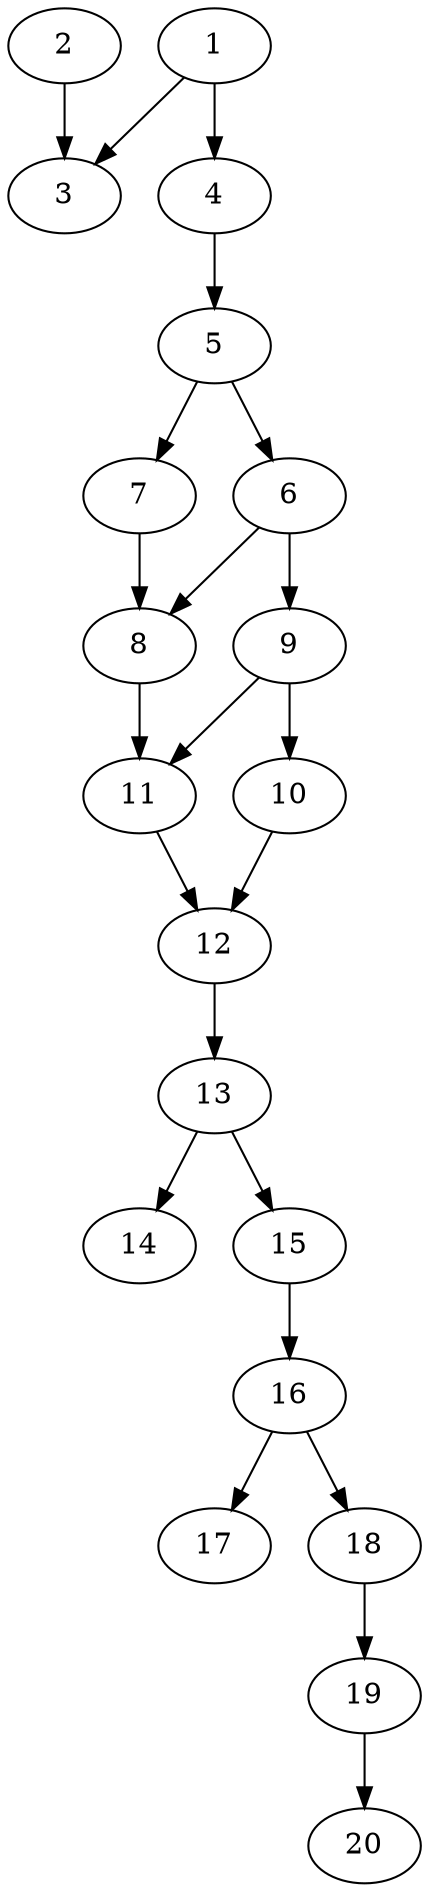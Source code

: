 // DAG automatically generated by daggen at Thu Oct  3 13:58:42 2019
// ./daggen --dot -n 20 --ccr 0.3 --fat 0.3 --regular 0.5 --density 0.7 --mindata 5242880 --maxdata 52428800 
digraph G {
  1 [size="113967787", alpha="0.14", expect_size="34190336"] 
  1 -> 3 [size ="34190336"]
  1 -> 4 [size ="34190336"]
  2 [size="93651627", alpha="0.19", expect_size="28095488"] 
  2 -> 3 [size ="28095488"]
  3 [size="125392213", alpha="0.12", expect_size="37617664"] 
  4 [size="135608320", alpha="0.01", expect_size="40682496"] 
  4 -> 5 [size ="40682496"]
  5 [size="124361387", alpha="0.14", expect_size="37308416"] 
  5 -> 6 [size ="37308416"]
  5 -> 7 [size ="37308416"]
  6 [size="60835840", alpha="0.11", expect_size="18250752"] 
  6 -> 8 [size ="18250752"]
  6 -> 9 [size ="18250752"]
  7 [size="50391040", alpha="0.19", expect_size="15117312"] 
  7 -> 8 [size ="15117312"]
  8 [size="153326933", alpha="0.17", expect_size="45998080"] 
  8 -> 11 [size ="45998080"]
  9 [size="28398933", alpha="0.11", expect_size="8519680"] 
  9 -> 10 [size ="8519680"]
  9 -> 11 [size ="8519680"]
  10 [size="89166507", alpha="0.14", expect_size="26749952"] 
  10 -> 12 [size ="26749952"]
  11 [size="70840320", alpha="0.17", expect_size="21252096"] 
  11 -> 12 [size ="21252096"]
  12 [size="22060373", alpha="0.16", expect_size="6618112"] 
  12 -> 13 [size ="6618112"]
  13 [size="168915627", alpha="0.09", expect_size="50674688"] 
  13 -> 14 [size ="50674688"]
  13 -> 15 [size ="50674688"]
  14 [size="107373227", alpha="0.12", expect_size="32211968"] 
  15 [size="114005333", alpha="0.18", expect_size="34201600"] 
  15 -> 16 [size ="34201600"]
  16 [size="69229227", alpha="0.06", expect_size="20768768"] 
  16 -> 17 [size ="20768768"]
  16 -> 18 [size ="20768768"]
  17 [size="154825387", alpha="0.09", expect_size="46447616"] 
  18 [size="147889493", alpha="0.05", expect_size="44366848"] 
  18 -> 19 [size ="44366848"]
  19 [size="125460480", alpha="0.10", expect_size="37638144"] 
  19 -> 20 [size ="37638144"]
  20 [size="55138987", alpha="0.12", expect_size="16541696"] 
}
